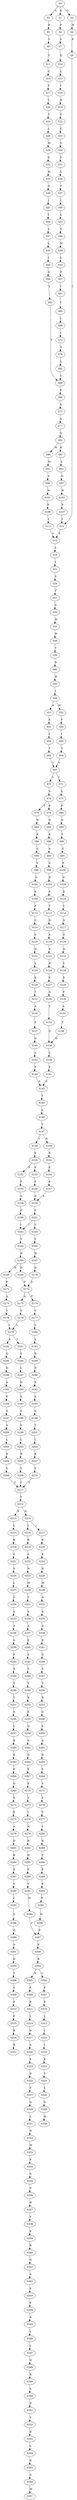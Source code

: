 strict digraph  {
	S0 -> S1 [ label = K ];
	S0 -> S2 [ label = V ];
	S0 -> S3 [ label = G ];
	S1 -> S4 [ label = P ];
	S2 -> S5 [ label = R ];
	S3 -> S6 [ label = W ];
	S4 -> S7 [ label = S ];
	S5 -> S8 [ label = Y ];
	S6 -> S9 [ label = P ];
	S7 -> S10 [ label = Q ];
	S8 -> S11 [ label = C ];
	S9 -> S12 [ label = I ];
	S10 -> S13 [ label = L ];
	S11 -> S14 [ label = C ];
	S12 -> S15 [ label = S ];
	S13 -> S16 [ label = I ];
	S14 -> S17 [ label = Y ];
	S15 -> S18 [ label = L ];
	S16 -> S19 [ label = R ];
	S17 -> S20 [ label = L ];
	S18 -> S21 [ label = I ];
	S19 -> S22 [ label = Y ];
	S20 -> S23 [ label = T ];
	S21 -> S24 [ label = S ];
	S22 -> S25 [ label = C ];
	S23 -> S26 [ label = L ];
	S24 -> S27 [ label = T ];
	S25 -> S28 [ label = S ];
	S26 -> S29 [ label = M ];
	S27 -> S30 [ label = G ];
	S28 -> S31 [ label = Y ];
	S29 -> S32 [ label = G ];
	S30 -> S33 [ label = M ];
	S31 -> S34 [ label = L ];
	S32 -> S35 [ label = M ];
	S33 -> S36 [ label = M ];
	S34 -> S37 [ label = T ];
	S35 -> S38 [ label = S ];
	S36 -> S39 [ label = T ];
	S37 -> S40 [ label = I ];
	S38 -> S41 [ label = I ];
	S39 -> S42 [ label = N ];
	S40 -> S43 [ label = L ];
	S41 -> S44 [ label = I ];
	S42 -> S45 [ label = W ];
	S43 -> S46 [ label = G ];
	S44 -> S47 [ label = L ];
	S45 -> S48 [ label = I ];
	S46 -> S49 [ label = M ];
	S47 -> S50 [ label = L ];
	S48 -> S51 [ label = A ];
	S48 -> S52 [ label = M ];
	S49 -> S53 [ label = L ];
	S50 -> S54 [ label = I ];
	S51 -> S55 [ label = F ];
	S52 -> S56 [ label = F ];
	S53 -> S57 [ label = F ];
	S54 -> S58 [ label = G ];
	S55 -> S59 [ label = I ];
	S56 -> S60 [ label = I ];
	S57 -> S61 [ label = I ];
	S58 -> S62 [ label = L ];
	S59 -> S63 [ label = T ];
	S60 -> S64 [ label = T ];
	S61 -> S65 [ label = I ];
	S62 -> S66 [ label = T ];
	S63 -> S67 [ label = V ];
	S64 -> S67 [ label = V ];
	S65 -> S68 [ label = I ];
	S66 -> S69 [ label = F ];
	S67 -> S70 [ label = L ];
	S67 -> S71 [ label = I ];
	S68 -> S72 [ label = I ];
	S69 -> S73 [ label = G ];
	S70 -> S74 [ label = S ];
	S71 -> S75 [ label = S ];
	S72 -> S76 [ label = G ];
	S73 -> S77 [ label = A ];
	S74 -> S78 [ label = P ];
	S74 -> S79 [ label = T ];
	S75 -> S80 [ label = P ];
	S76 -> S81 [ label = L ];
	S77 -> S82 [ label = Q ];
	S78 -> S83 [ label = Q ];
	S79 -> S84 [ label = N ];
	S80 -> S85 [ label = N ];
	S81 -> S66 [ label = T ];
	S82 -> S86 [ label = M ];
	S82 -> S87 [ label = K ];
	S83 -> S88 [ label = K ];
	S84 -> S89 [ label = K ];
	S85 -> S90 [ label = T ];
	S86 -> S91 [ label = M ];
	S87 -> S92 [ label = L ];
	S88 -> S93 [ label = A ];
	S89 -> S94 [ label = G ];
	S90 -> S95 [ label = G ];
	S91 -> S96 [ label = A ];
	S92 -> S97 [ label = G ];
	S93 -> S98 [ label = G ];
	S94 -> S99 [ label = S ];
	S95 -> S100 [ label = S ];
	S96 -> S101 [ label = W ];
	S97 -> S102 [ label = W ];
	S98 -> S103 [ label = D ];
	S99 -> S104 [ label = G ];
	S100 -> S105 [ label = G ];
	S101 -> S106 [ label = P ];
	S102 -> S107 [ label = P ];
	S103 -> S108 [ label = P ];
	S104 -> S109 [ label = E ];
	S105 -> S110 [ label = D ];
	S106 -> S111 [ label = I ];
	S107 -> S12 [ label = I ];
	S108 -> S112 [ label = T ];
	S109 -> S113 [ label = P ];
	S110 -> S114 [ label = V ];
	S111 -> S15 [ label = S ];
	S112 -> S115 [ label = D ];
	S113 -> S116 [ label = C ];
	S114 -> S117 [ label = N ];
	S115 -> S118 [ label = K ];
	S116 -> S119 [ label = S ];
	S117 -> S120 [ label = G ];
	S118 -> S121 [ label = V ];
	S119 -> S122 [ label = Q ];
	S120 -> S123 [ label = Q ];
	S121 -> S124 [ label = R ];
	S122 -> S125 [ label = L ];
	S123 -> S126 [ label = V ];
	S124 -> S127 [ label = F ];
	S125 -> S128 [ label = K ];
	S126 -> S129 [ label = K ];
	S127 -> S130 [ label = A ];
	S128 -> S131 [ label = Y ];
	S129 -> S132 [ label = F ];
	S130 -> S133 [ label = T ];
	S131 -> S134 [ label = A ];
	S132 -> S135 [ label = A ];
	S133 -> S136 [ label = G ];
	S134 -> S137 [ label = S ];
	S135 -> S138 [ label = T ];
	S136 -> S139 [ label = L ];
	S137 -> S140 [ label = G ];
	S138 -> S136 [ label = G ];
	S139 -> S141 [ label = P ];
	S140 -> S142 [ label = L ];
	S141 -> S143 [ label = S ];
	S142 -> S144 [ label = P ];
	S143 -> S145 [ label = Y ];
	S144 -> S143 [ label = S ];
	S145 -> S146 [ label = V ];
	S146 -> S147 [ label = Y ];
	S147 -> S148 [ label = I ];
	S147 -> S149 [ label = R ];
	S148 -> S150 [ label = E ];
	S149 -> S151 [ label = E ];
	S150 -> S152 [ label = D ];
	S150 -> S153 [ label = E ];
	S151 -> S154 [ label = E ];
	S152 -> S155 [ label = P ];
	S153 -> S156 [ label = P ];
	S154 -> S157 [ label = P ];
	S155 -> S158 [ label = A ];
	S156 -> S159 [ label = A ];
	S157 -> S159 [ label = A ];
	S158 -> S160 [ label = P ];
	S159 -> S161 [ label = P ];
	S160 -> S162 [ label = I ];
	S161 -> S162 [ label = I ];
	S161 -> S163 [ label = V ];
	S162 -> S164 [ label = V ];
	S163 -> S165 [ label = V ];
	S164 -> S166 [ label = H ];
	S165 -> S167 [ label = H ];
	S166 -> S168 [ label = H ];
	S166 -> S169 [ label = D ];
	S167 -> S170 [ label = D ];
	S168 -> S171 [ label = P ];
	S169 -> S172 [ label = P ];
	S170 -> S172 [ label = P ];
	S171 -> S173 [ label = A ];
	S172 -> S174 [ label = P ];
	S172 -> S175 [ label = A ];
	S173 -> S176 [ label = V ];
	S174 -> S177 [ label = V ];
	S175 -> S178 [ label = V ];
	S176 -> S179 [ label = L ];
	S177 -> S180 [ label = L ];
	S178 -> S179 [ label = L ];
	S179 -> S181 [ label = T ];
	S179 -> S182 [ label = A ];
	S180 -> S183 [ label = L ];
	S181 -> S184 [ label = T ];
	S182 -> S185 [ label = Q ];
	S183 -> S186 [ label = R ];
	S184 -> S187 [ label = L ];
	S185 -> S188 [ label = D ];
	S186 -> S189 [ label = D ];
	S187 -> S190 [ label = N ];
	S188 -> S191 [ label = A ];
	S189 -> S192 [ label = S ];
	S190 -> S193 [ label = S ];
	S191 -> S194 [ label = P ];
	S192 -> S195 [ label = S ];
	S193 -> S196 [ label = S ];
	S194 -> S197 [ label = A ];
	S195 -> S198 [ label = G ];
	S196 -> S199 [ label = S ];
	S197 -> S200 [ label = A ];
	S198 -> S201 [ label = T ];
	S199 -> S202 [ label = L ];
	S200 -> S203 [ label = L ];
	S201 -> S204 [ label = L ];
	S202 -> S205 [ label = R ];
	S203 -> S206 [ label = R ];
	S204 -> S207 [ label = R ];
	S205 -> S208 [ label = S ];
	S206 -> S209 [ label = S ];
	S207 -> S210 [ label = S ];
	S208 -> S211 [ label = Y ];
	S209 -> S211 [ label = Y ];
	S210 -> S211 [ label = Y ];
	S211 -> S212 [ label = Y ];
	S212 -> S213 [ label = R ];
	S212 -> S214 [ label = H ];
	S213 -> S215 [ label = L ];
	S214 -> S216 [ label = L ];
	S214 -> S217 [ label = I ];
	S215 -> S218 [ label = R ];
	S216 -> S219 [ label = R ];
	S217 -> S220 [ label = R ];
	S218 -> S221 [ label = S ];
	S219 -> S222 [ label = S ];
	S220 -> S223 [ label = K ];
	S221 -> S224 [ label = S ];
	S222 -> S225 [ label = N ];
	S223 -> S226 [ label = N ];
	S224 -> S227 [ label = L ];
	S225 -> S228 [ label = M ];
	S226 -> S229 [ label = M ];
	S227 -> S230 [ label = L ];
	S228 -> S231 [ label = V ];
	S229 -> S232 [ label = A ];
	S230 -> S233 [ label = S ];
	S231 -> S234 [ label = S ];
	S232 -> S235 [ label = S ];
	S233 -> S236 [ label = A ];
	S234 -> S237 [ label = A ];
	S235 -> S238 [ label = A ];
	S236 -> S239 [ label = A ];
	S237 -> S240 [ label = E ];
	S238 -> S241 [ label = R ];
	S239 -> S242 [ label = P ];
	S240 -> S243 [ label = A ];
	S241 -> S244 [ label = D ];
	S242 -> S245 [ label = S ];
	S243 -> S246 [ label = S ];
	S244 -> S247 [ label = S ];
	S245 -> S248 [ label = V ];
	S246 -> S249 [ label = V ];
	S247 -> S250 [ label = V ];
	S248 -> S251 [ label = T ];
	S249 -> S252 [ label = R ];
	S250 -> S253 [ label = R ];
	S251 -> S254 [ label = A ];
	S252 -> S255 [ label = E ];
	S253 -> S256 [ label = Q ];
	S254 -> S257 [ label = L ];
	S255 -> S258 [ label = Q ];
	S256 -> S259 [ label = L ];
	S257 -> S260 [ label = R ];
	S258 -> S261 [ label = A ];
	S259 -> S262 [ label = A ];
	S260 -> S263 [ label = E ];
	S261 -> S264 [ label = D ];
	S262 -> S265 [ label = D ];
	S263 -> S266 [ label = E ];
	S264 -> S267 [ label = E ];
	S265 -> S268 [ label = S ];
	S266 -> S269 [ label = G ];
	S267 -> S270 [ label = E ];
	S268 -> S271 [ label = V ];
	S269 -> S272 [ label = S ];
	S270 -> S273 [ label = V ];
	S271 -> S274 [ label = S ];
	S272 -> S275 [ label = E ];
	S273 -> S276 [ label = I ];
	S274 -> S277 [ label = V ];
	S275 -> S278 [ label = A ];
	S276 -> S279 [ label = N ];
	S277 -> S280 [ label = I ];
	S278 -> S281 [ label = D ];
	S279 -> S282 [ label = R ];
	S280 -> S283 [ label = N ];
	S281 -> S284 [ label = R ];
	S282 -> S285 [ label = H ];
	S283 -> S286 [ label = T ];
	S284 -> S287 [ label = E ];
	S285 -> S288 [ label = E ];
	S286 -> S289 [ label = P ];
	S287 -> S290 [ label = V ];
	S288 -> S291 [ label = V ];
	S289 -> S292 [ label = E ];
	S290 -> S293 [ label = I ];
	S291 -> S294 [ label = H ];
	S292 -> S295 [ label = V ];
	S293 -> S296 [ label = S ];
	S294 -> S297 [ label = F ];
	S295 -> S298 [ label = H ];
	S296 -> S299 [ label = Q ];
	S297 -> S300 [ label = P ];
	S298 -> S297 [ label = F ];
	S299 -> S301 [ label = A ];
	S300 -> S302 [ label = R ];
	S301 -> S303 [ label = D ];
	S302 -> S304 [ label = C ];
	S302 -> S305 [ label = N ];
	S303 -> S306 [ label = V ];
	S304 -> S307 [ label = F ];
	S305 -> S308 [ label = P ];
	S306 -> S309 [ label = Y ];
	S307 -> S310 [ label = F ];
	S308 -> S311 [ label = R ];
	S309 -> S312 [ label = F ];
	S310 -> S313 [ label = L ];
	S311 -> S314 [ label = L ];
	S312 -> S315 [ label = P ];
	S313 -> S316 [ label = I ];
	S314 -> S317 [ label = D ];
	S315 -> S318 [ label = R ];
	S316 -> S319 [ label = I ];
	S317 -> S320 [ label = S ];
	S318 -> S321 [ label = R ];
	S319 -> S322 [ label = K ];
	S320 -> S323 [ label = S ];
	S322 -> S324 [ label = V ];
	S323 -> S325 [ label = D ];
	S324 -> S326 [ label = L ];
	S325 -> S327 [ label = F ];
	S326 -> S328 [ label = G ];
	S327 -> S329 [ label = Q ];
	S328 -> S330 [ label = M ];
	S329 -> S331 [ label = I ];
	S331 -> S332 [ label = N ];
	S332 -> S333 [ label = M ];
	S333 -> S334 [ label = P ];
	S334 -> S335 [ label = G ];
	S335 -> S336 [ label = P ];
	S336 -> S337 [ label = H ];
	S337 -> S338 [ label = V ];
	S338 -> S339 [ label = E ];
	S339 -> S340 [ label = R ];
	S340 -> S341 [ label = G ];
	S341 -> S342 [ label = A ];
	S342 -> S343 [ label = E ];
	S343 -> S344 [ label = P ];
	S344 -> S345 [ label = A ];
	S345 -> S346 [ label = L ];
	S346 -> S347 [ label = L ];
	S347 -> S348 [ label = Q ];
	S348 -> S349 [ label = R ];
	S349 -> S350 [ label = S ];
	S350 -> S351 [ label = D ];
	S351 -> S352 [ label = S ];
	S352 -> S353 [ label = D ];
	S353 -> S354 [ label = L ];
	S354 -> S355 [ label = D ];
	S355 -> S356 [ label = A ];
	S356 -> S357 [ label = M ];
}
